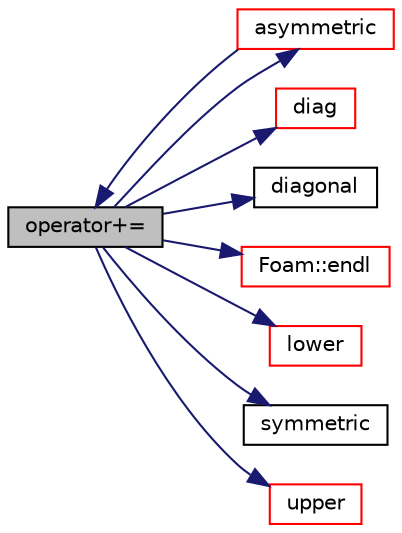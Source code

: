digraph "operator+="
{
  bgcolor="transparent";
  edge [fontname="Helvetica",fontsize="10",labelfontname="Helvetica",labelfontsize="10"];
  node [fontname="Helvetica",fontsize="10",shape=record];
  rankdir="LR";
  Node1 [label="operator+=",height=0.2,width=0.4,color="black", fillcolor="grey75", style="filled", fontcolor="black"];
  Node1 -> Node2 [color="midnightblue",fontsize="10",style="solid",fontname="Helvetica"];
  Node2 [label="asymmetric",height=0.2,width=0.4,color="red",URL="$a01305.html#aa9d1039c9d27fbd5467eadc204a33c21"];
  Node2 -> Node1 [color="midnightblue",fontsize="10",style="solid",fontname="Helvetica"];
  Node1 -> Node3 [color="midnightblue",fontsize="10",style="solid",fontname="Helvetica"];
  Node3 [label="diag",height=0.2,width=0.4,color="red",URL="$a01305.html#a9140aaa9630c2cba2fe28369a649f2f0"];
  Node1 -> Node4 [color="midnightblue",fontsize="10",style="solid",fontname="Helvetica"];
  Node4 [label="diagonal",height=0.2,width=0.4,color="black",URL="$a01305.html#a66251591919d0bd01285992e102d10b1"];
  Node1 -> Node5 [color="midnightblue",fontsize="10",style="solid",fontname="Helvetica"];
  Node5 [label="Foam::endl",height=0.2,width=0.4,color="red",URL="$a10979.html#a2db8fe02a0d3909e9351bb4275b23ce4",tooltip="Add newline and flush stream. "];
  Node1 -> Node6 [color="midnightblue",fontsize="10",style="solid",fontname="Helvetica"];
  Node6 [label="lower",height=0.2,width=0.4,color="red",URL="$a01305.html#a734a4ef740d3c42f77537ecea178a161"];
  Node1 -> Node7 [color="midnightblue",fontsize="10",style="solid",fontname="Helvetica"];
  Node7 [label="symmetric",height=0.2,width=0.4,color="black",URL="$a01305.html#a4c78e98ff53f5609f0607ec22be37157"];
  Node1 -> Node8 [color="midnightblue",fontsize="10",style="solid",fontname="Helvetica"];
  Node8 [label="upper",height=0.2,width=0.4,color="red",URL="$a01305.html#a11672a767f497e24dce3ff31da13d9d0"];
}
